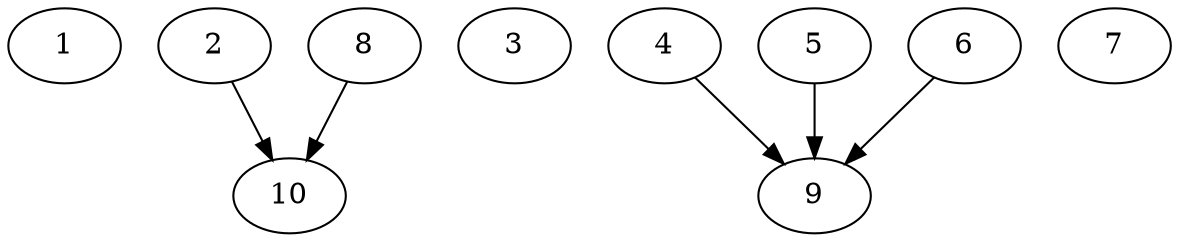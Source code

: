 // DAG automatically generated by daggen at Tue Aug  6 16:21:19 2019
// ./daggen --dot -n 10 --ccr 0.4 --fat 0.8 --regular 0.5 --density 0.8 --mindata 5242880 --maxdata 52428800 
digraph G {
  1 [size="22000640", alpha="0.11", expect_size="8800256"] 
  2 [size="89431040", alpha="0.13", expect_size="35772416"] 
  2 -> 10 [size ="35772416"]
  3 [size="72335360", alpha="0.05", expect_size="28934144"] 
  4 [size="120286720", alpha="0.10", expect_size="48114688"] 
  4 -> 9 [size ="48114688"]
  5 [size="108244480", alpha="0.18", expect_size="43297792"] 
  5 -> 9 [size ="43297792"]
  6 [size="15203840", alpha="0.16", expect_size="6081536"] 
  6 -> 9 [size ="6081536"]
  7 [size="57277440", alpha="0.09", expect_size="22910976"] 
  8 [size="122816000", alpha="0.06", expect_size="49126400"] 
  8 -> 10 [size ="49126400"]
  9 [size="49216000", alpha="0.15", expect_size="19686400"] 
  10 [size="80412160", alpha="0.13", expect_size="32164864"] 
}
